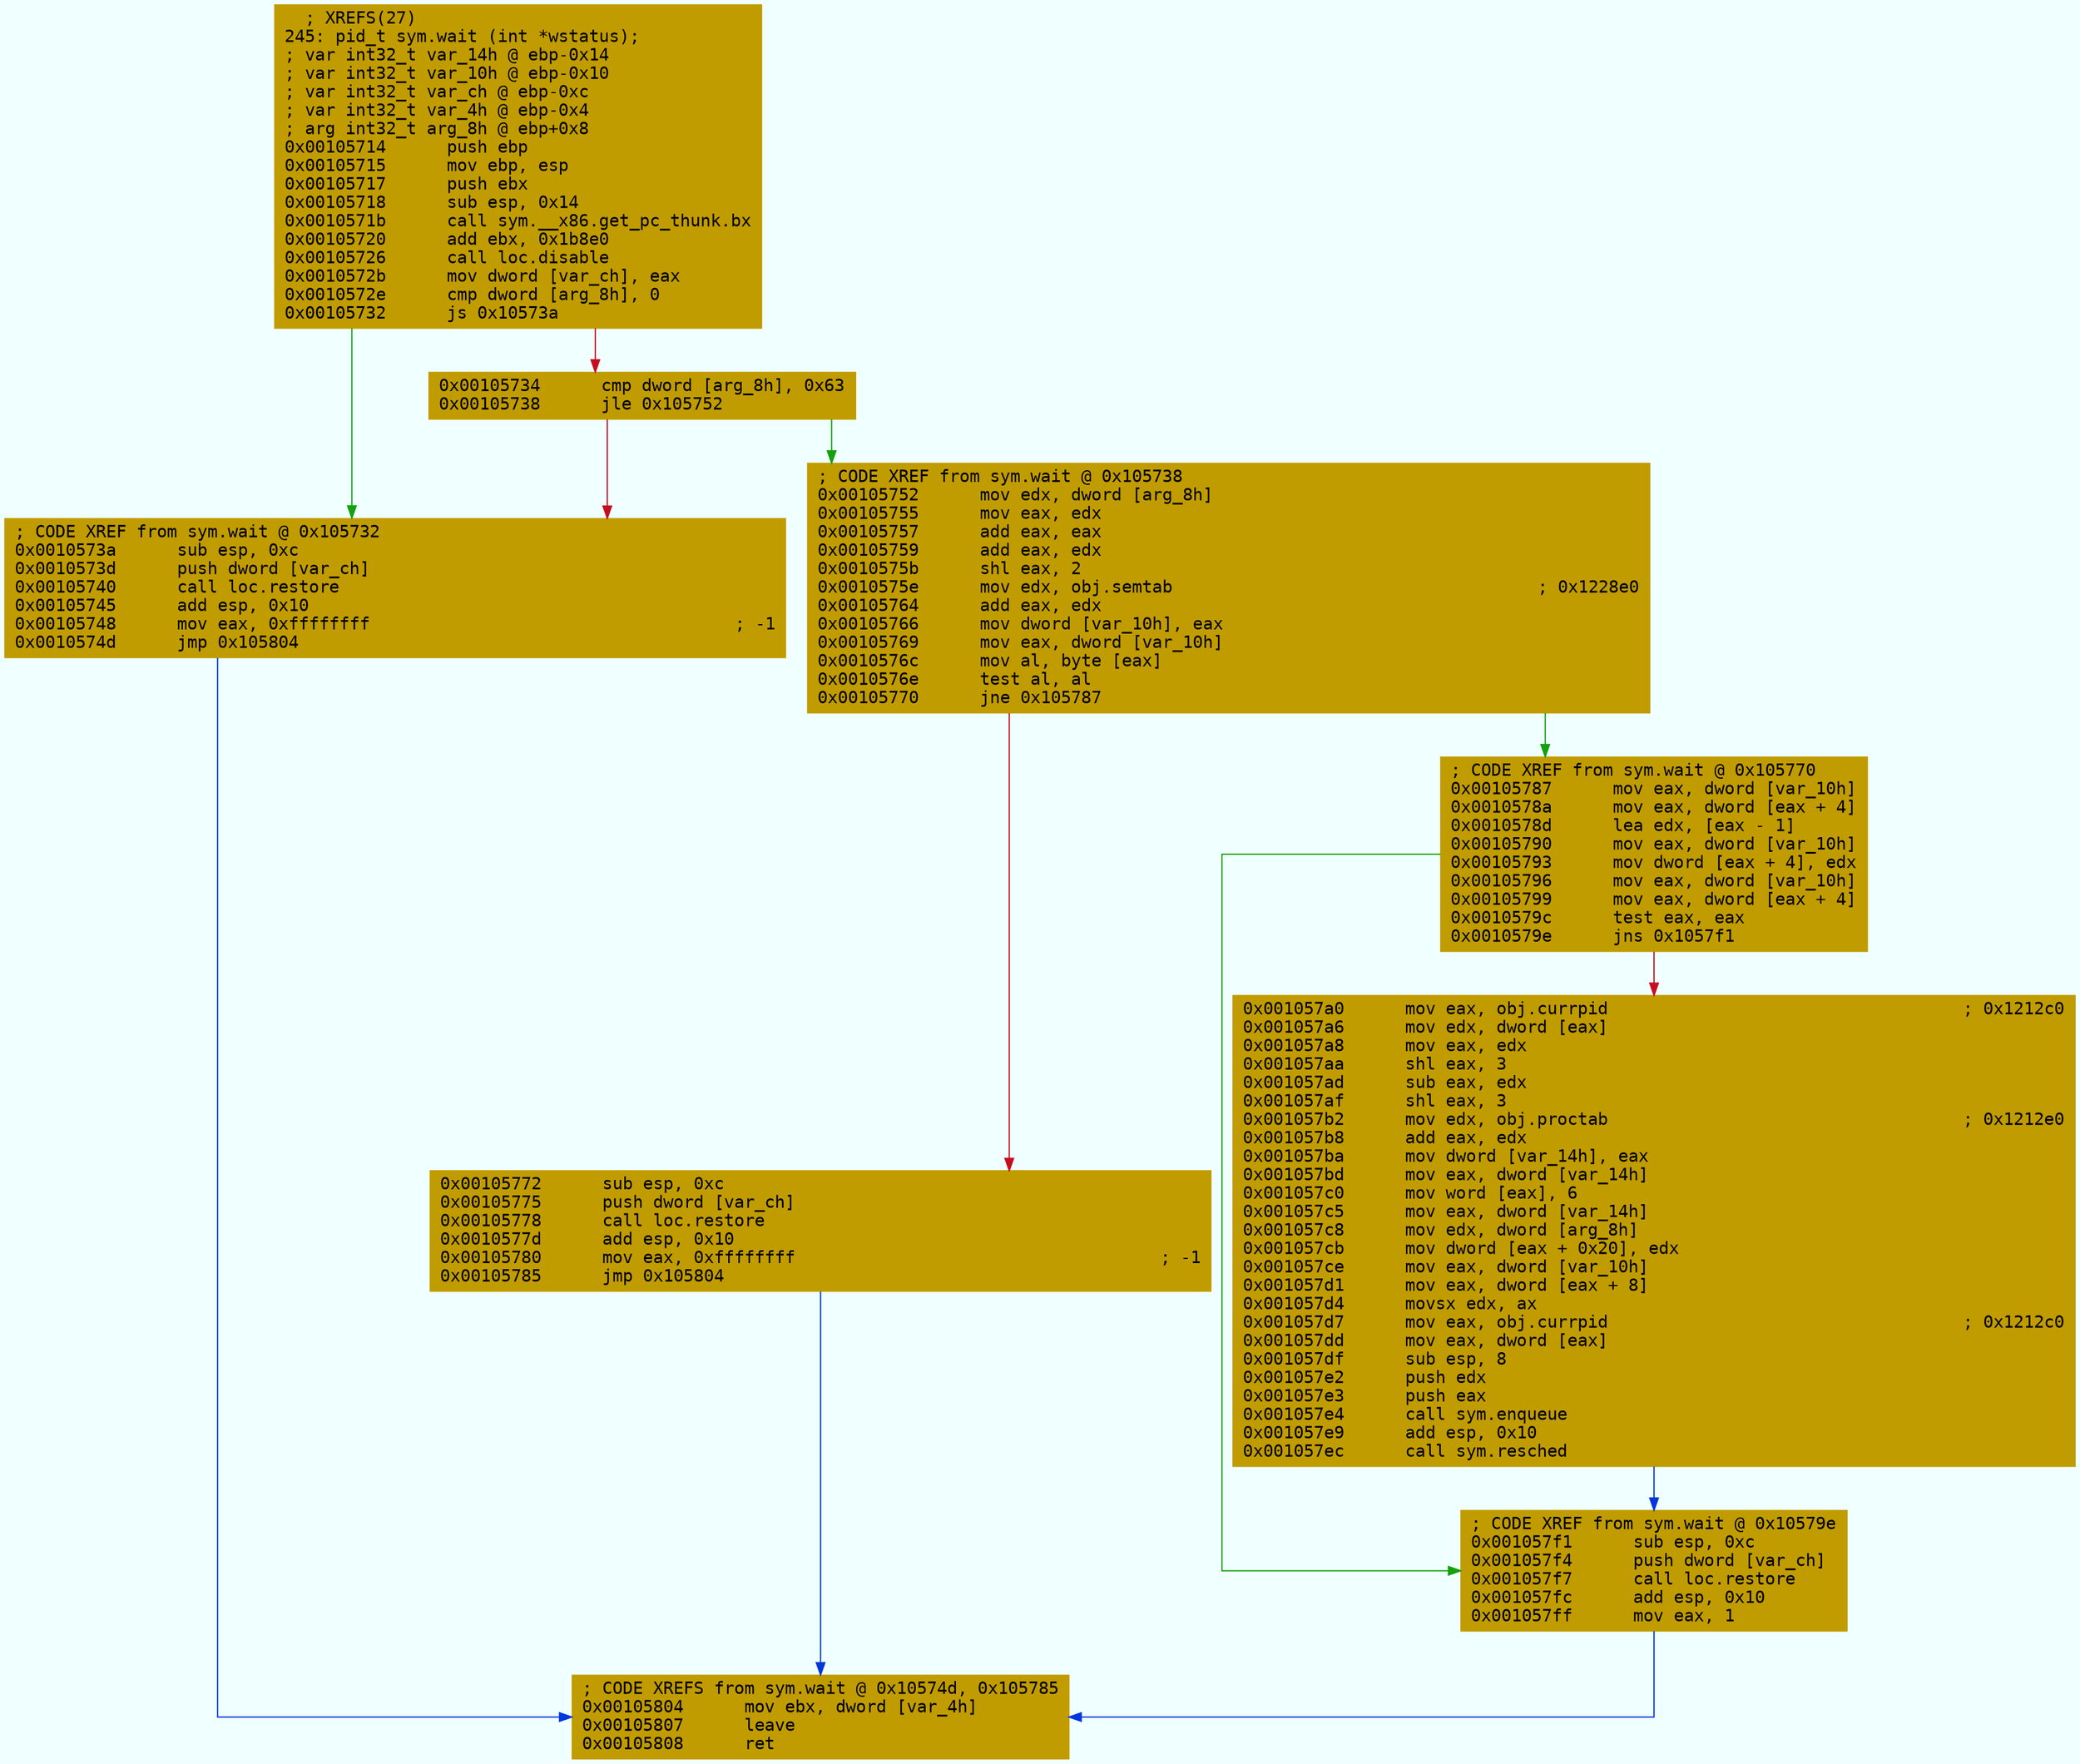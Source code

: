 digraph code {
	graph [bgcolor=azure fontsize=8 fontname="Courier" splines="ortho"];
	node [fillcolor=gray style=filled shape=box];
	edge [arrowhead="normal"];
	"0x00105714" [URL="sym.wait/0x00105714", fillcolor="#c19c00",color="#c19c00", fontname="Courier",label="  ; XREFS(27)\l245: pid_t sym.wait (int *wstatus);\l; var int32_t var_14h @ ebp-0x14\l; var int32_t var_10h @ ebp-0x10\l; var int32_t var_ch @ ebp-0xc\l; var int32_t var_4h @ ebp-0x4\l; arg int32_t arg_8h @ ebp+0x8\l0x00105714      push ebp\l0x00105715      mov ebp, esp\l0x00105717      push ebx\l0x00105718      sub esp, 0x14\l0x0010571b      call sym.__x86.get_pc_thunk.bx\l0x00105720      add ebx, 0x1b8e0\l0x00105726      call loc.disable\l0x0010572b      mov dword [var_ch], eax\l0x0010572e      cmp dword [arg_8h], 0\l0x00105732      js 0x10573a\l"]
	"0x00105734" [URL="sym.wait/0x00105734", fillcolor="#c19c00",color="#c19c00", fontname="Courier",label="0x00105734      cmp dword [arg_8h], 0x63\l0x00105738      jle 0x105752\l"]
	"0x0010573a" [URL="sym.wait/0x0010573a", fillcolor="#c19c00",color="#c19c00", fontname="Courier",label="; CODE XREF from sym.wait @ 0x105732\l0x0010573a      sub esp, 0xc\l0x0010573d      push dword [var_ch]\l0x00105740      call loc.restore\l0x00105745      add esp, 0x10\l0x00105748      mov eax, 0xffffffff                                    ; -1\l0x0010574d      jmp 0x105804\l"]
	"0x00105752" [URL="sym.wait/0x00105752", fillcolor="#c19c00",color="#c19c00", fontname="Courier",label="; CODE XREF from sym.wait @ 0x105738\l0x00105752      mov edx, dword [arg_8h]\l0x00105755      mov eax, edx\l0x00105757      add eax, eax\l0x00105759      add eax, edx\l0x0010575b      shl eax, 2\l0x0010575e      mov edx, obj.semtab                                    ; 0x1228e0\l0x00105764      add eax, edx\l0x00105766      mov dword [var_10h], eax\l0x00105769      mov eax, dword [var_10h]\l0x0010576c      mov al, byte [eax]\l0x0010576e      test al, al\l0x00105770      jne 0x105787\l"]
	"0x00105772" [URL="sym.wait/0x00105772", fillcolor="#c19c00",color="#c19c00", fontname="Courier",label="0x00105772      sub esp, 0xc\l0x00105775      push dword [var_ch]\l0x00105778      call loc.restore\l0x0010577d      add esp, 0x10\l0x00105780      mov eax, 0xffffffff                                    ; -1\l0x00105785      jmp 0x105804\l"]
	"0x00105787" [URL="sym.wait/0x00105787", fillcolor="#c19c00",color="#c19c00", fontname="Courier",label="; CODE XREF from sym.wait @ 0x105770\l0x00105787      mov eax, dword [var_10h]\l0x0010578a      mov eax, dword [eax + 4]\l0x0010578d      lea edx, [eax - 1]\l0x00105790      mov eax, dword [var_10h]\l0x00105793      mov dword [eax + 4], edx\l0x00105796      mov eax, dword [var_10h]\l0x00105799      mov eax, dword [eax + 4]\l0x0010579c      test eax, eax\l0x0010579e      jns 0x1057f1\l"]
	"0x001057a0" [URL="sym.wait/0x001057a0", fillcolor="#c19c00",color="#c19c00", fontname="Courier",label="0x001057a0      mov eax, obj.currpid                                   ; 0x1212c0\l0x001057a6      mov edx, dword [eax]\l0x001057a8      mov eax, edx\l0x001057aa      shl eax, 3\l0x001057ad      sub eax, edx\l0x001057af      shl eax, 3\l0x001057b2      mov edx, obj.proctab                                   ; 0x1212e0\l0x001057b8      add eax, edx\l0x001057ba      mov dword [var_14h], eax\l0x001057bd      mov eax, dword [var_14h]\l0x001057c0      mov word [eax], 6\l0x001057c5      mov eax, dword [var_14h]\l0x001057c8      mov edx, dword [arg_8h]\l0x001057cb      mov dword [eax + 0x20], edx\l0x001057ce      mov eax, dword [var_10h]\l0x001057d1      mov eax, dword [eax + 8]\l0x001057d4      movsx edx, ax\l0x001057d7      mov eax, obj.currpid                                   ; 0x1212c0\l0x001057dd      mov eax, dword [eax]\l0x001057df      sub esp, 8\l0x001057e2      push edx\l0x001057e3      push eax\l0x001057e4      call sym.enqueue\l0x001057e9      add esp, 0x10\l0x001057ec      call sym.resched\l"]
	"0x001057f1" [URL="sym.wait/0x001057f1", fillcolor="#c19c00",color="#c19c00", fontname="Courier",label="; CODE XREF from sym.wait @ 0x10579e\l0x001057f1      sub esp, 0xc\l0x001057f4      push dword [var_ch]\l0x001057f7      call loc.restore\l0x001057fc      add esp, 0x10\l0x001057ff      mov eax, 1\l"]
	"0x00105804" [URL="sym.wait/0x00105804", fillcolor="#c19c00",color="#c19c00", fontname="Courier",label="; CODE XREFS from sym.wait @ 0x10574d, 0x105785\l0x00105804      mov ebx, dword [var_4h]\l0x00105807      leave\l0x00105808      ret\l"]
        "0x00105714" -> "0x0010573a" [color="#13a10e"];
        "0x00105714" -> "0x00105734" [color="#c50f1f"];
        "0x00105734" -> "0x00105752" [color="#13a10e"];
        "0x00105734" -> "0x0010573a" [color="#c50f1f"];
        "0x0010573a" -> "0x00105804" [color="#0037da"];
        "0x00105752" -> "0x00105787" [color="#13a10e"];
        "0x00105752" -> "0x00105772" [color="#c50f1f"];
        "0x00105772" -> "0x00105804" [color="#0037da"];
        "0x00105787" -> "0x001057f1" [color="#13a10e"];
        "0x00105787" -> "0x001057a0" [color="#c50f1f"];
        "0x001057a0" -> "0x001057f1" [color="#0037da"];
        "0x001057f1" -> "0x00105804" [color="#0037da"];
}
